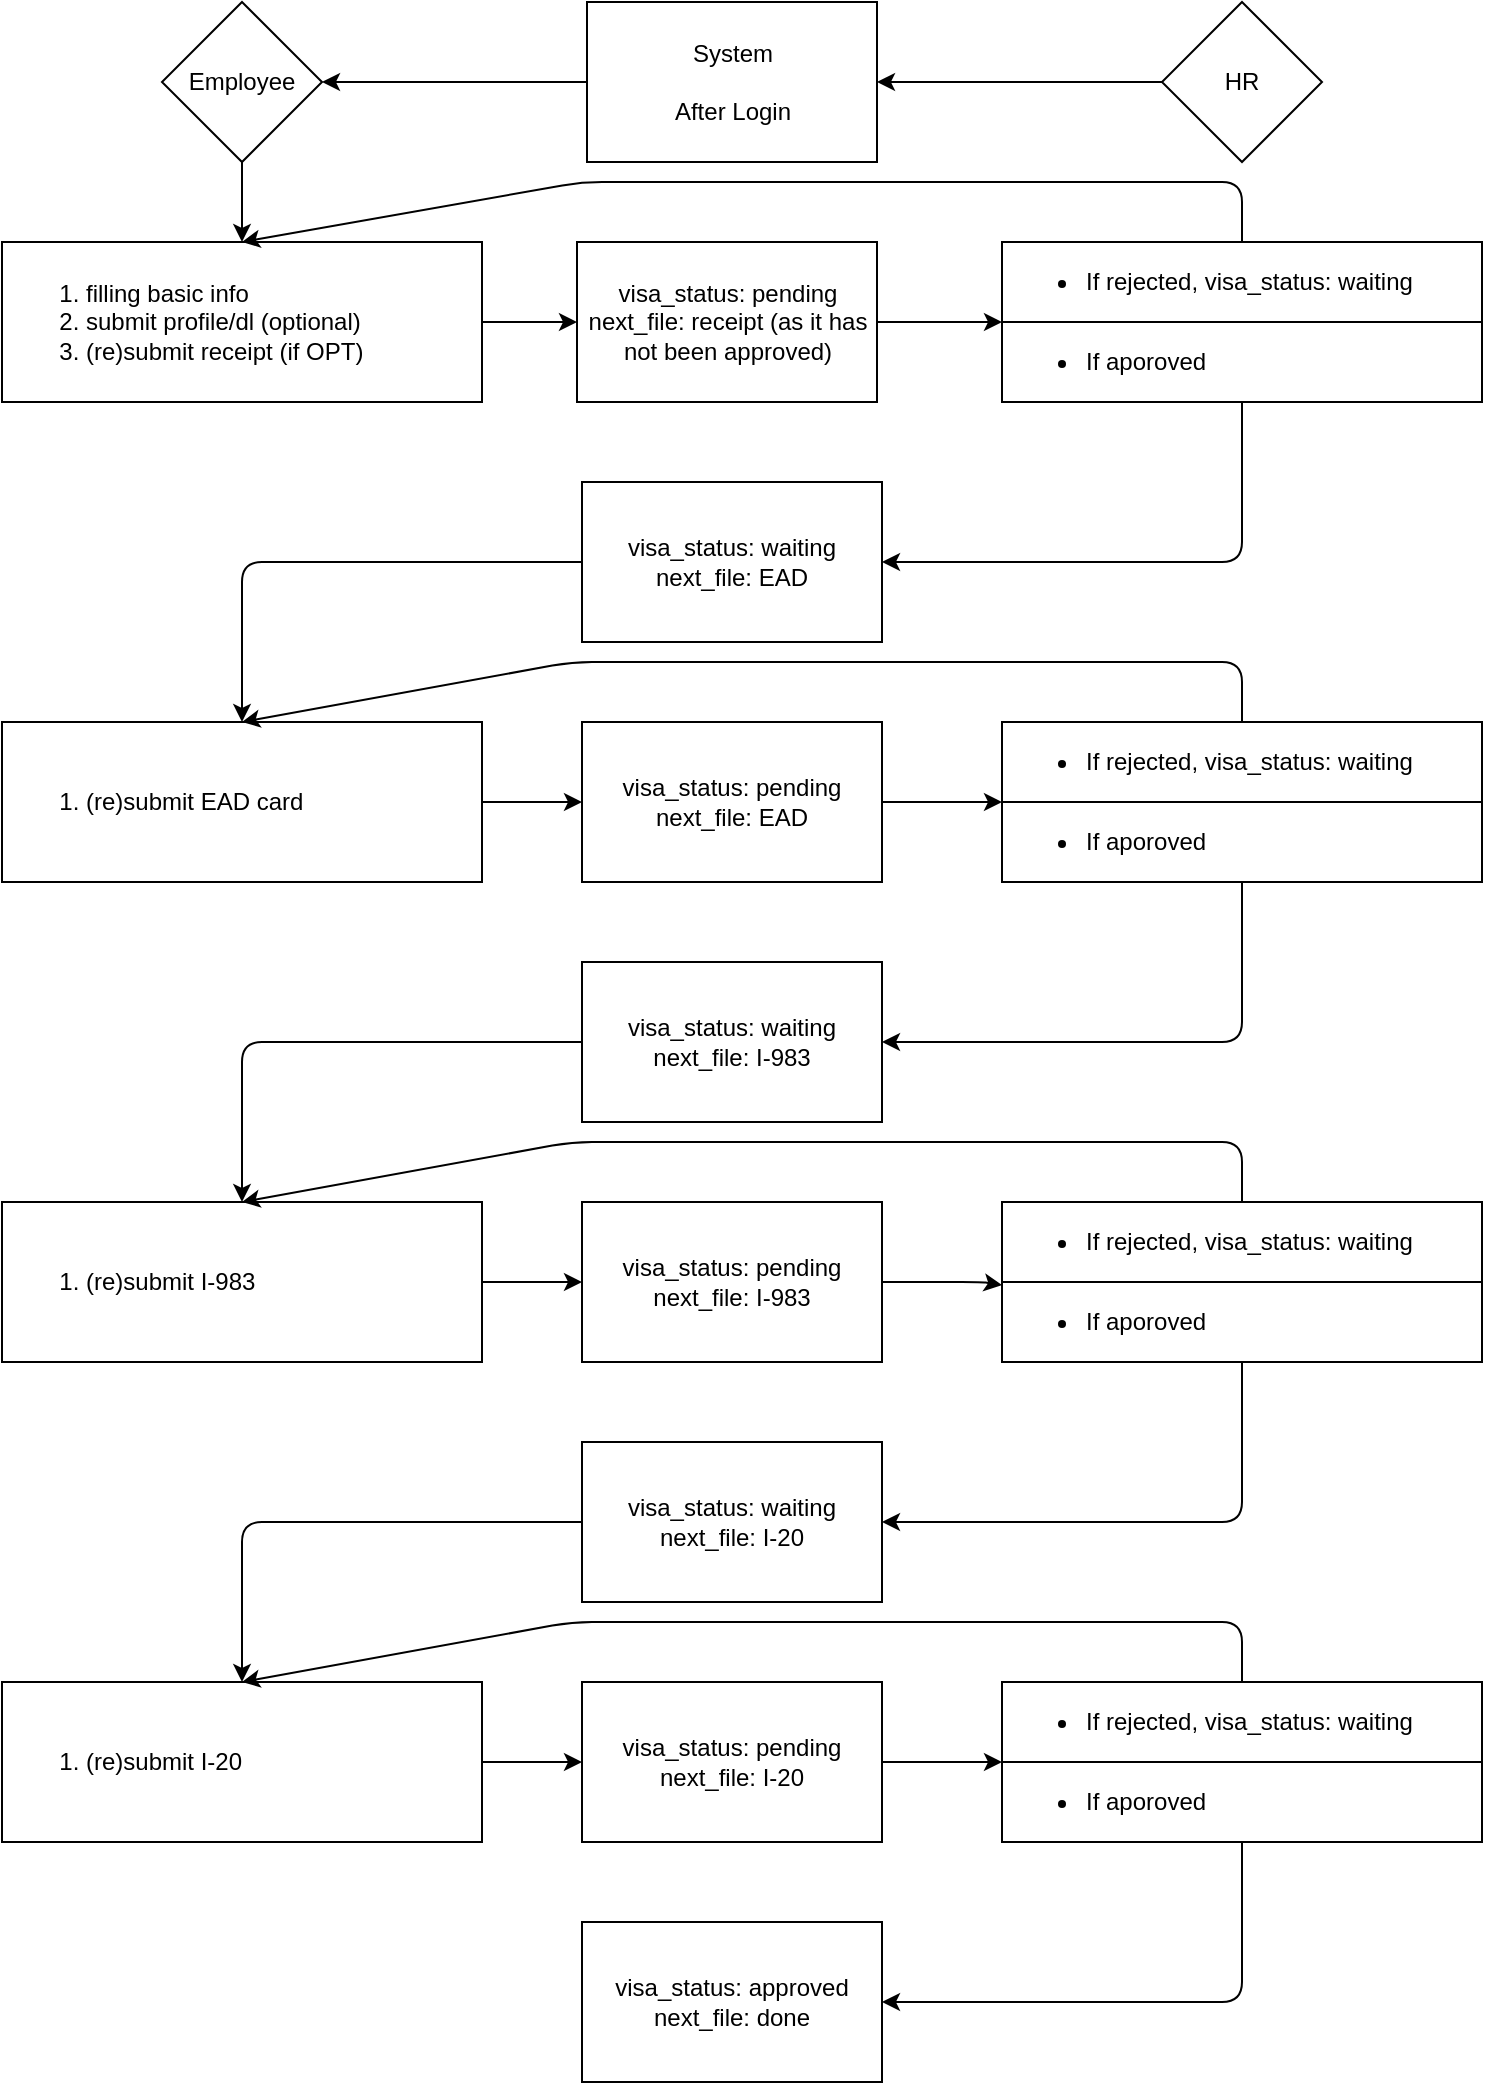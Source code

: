 <mxfile>
    <diagram id="h9Yfr2VO3A21zHWBfzst" name="Page-1">
        <mxGraphModel dx="1129" dy="1076" grid="1" gridSize="10" guides="1" tooltips="1" connect="1" arrows="1" fold="1" page="0" pageScale="1" pageWidth="850" pageHeight="1100" math="0" shadow="0">
            <root>
                <mxCell id="0"/>
                <mxCell id="1" parent="0"/>
                <mxCell id="GwirV1cBtMvRw_F3Jgas-4" style="edgeStyle=none;html=1;entryX=1;entryY=0.5;entryDx=0;entryDy=0;" parent="1" source="2" target="3" edge="1">
                    <mxGeometry relative="1" as="geometry"/>
                </mxCell>
                <mxCell id="2" value="System&lt;br&gt;&lt;br&gt;After Login" style="whiteSpace=wrap;html=1;" parent="1" vertex="1">
                    <mxGeometry x="-67.5" y="-40" width="145" height="80" as="geometry"/>
                </mxCell>
                <mxCell id="GwirV1cBtMvRw_F3Jgas-8" style="edgeStyle=none;html=1;entryX=0.5;entryY=0;entryDx=0;entryDy=0;" parent="1" source="3" target="GwirV1cBtMvRw_F3Jgas-6" edge="1">
                    <mxGeometry relative="1" as="geometry"/>
                </mxCell>
                <mxCell id="3" value="Employee" style="rhombus;whiteSpace=wrap;html=1;" parent="1" vertex="1">
                    <mxGeometry x="-280" y="-40" width="80" height="80" as="geometry"/>
                </mxCell>
                <mxCell id="GwirV1cBtMvRw_F3Jgas-63" style="edgeStyle=none;html=1;entryX=1;entryY=0.5;entryDx=0;entryDy=0;" parent="1" source="4" target="2" edge="1">
                    <mxGeometry relative="1" as="geometry"/>
                </mxCell>
                <mxCell id="4" value="HR" style="rhombus;whiteSpace=wrap;html=1;" parent="1" vertex="1">
                    <mxGeometry x="220" y="-40" width="80" height="80" as="geometry"/>
                </mxCell>
                <mxCell id="GwirV1cBtMvRw_F3Jgas-18" style="edgeStyle=none;html=1;" parent="1" source="GwirV1cBtMvRw_F3Jgas-6" target="GwirV1cBtMvRw_F3Jgas-9" edge="1">
                    <mxGeometry relative="1" as="geometry"/>
                </mxCell>
                <mxCell id="GwirV1cBtMvRw_F3Jgas-6" value="&lt;ol&gt;&lt;li&gt;&lt;span style=&quot;background-color: initial;&quot;&gt;filling basic info&lt;/span&gt;&lt;/li&gt;&lt;li&gt;&lt;span style=&quot;background-color: initial;&quot;&gt;submit profile/dl (optional)&lt;/span&gt;&lt;/li&gt;&lt;li&gt;&lt;span style=&quot;background-color: initial;&quot;&gt;(re)submit receipt (if OPT)&lt;/span&gt;&lt;/li&gt;&lt;/ol&gt;" style="whiteSpace=wrap;html=1;align=left;" parent="1" vertex="1">
                    <mxGeometry x="-360" y="80" width="240" height="80" as="geometry"/>
                </mxCell>
                <mxCell id="GwirV1cBtMvRw_F3Jgas-19" style="edgeStyle=none;html=1;entryX=0;entryY=0;entryDx=0;entryDy=0;" parent="1" source="GwirV1cBtMvRw_F3Jgas-9" target="GwirV1cBtMvRw_F3Jgas-17" edge="1">
                    <mxGeometry relative="1" as="geometry"/>
                </mxCell>
                <mxCell id="GwirV1cBtMvRw_F3Jgas-9" value="visa_status: pending&lt;br&gt;next_file: receipt (as it has not been approved)" style="rounded=0;whiteSpace=wrap;html=1;" parent="1" vertex="1">
                    <mxGeometry x="-72.5" y="80" width="150" height="80" as="geometry"/>
                </mxCell>
                <mxCell id="GwirV1cBtMvRw_F3Jgas-11" value="&lt;ul&gt;&lt;li&gt;If rejected, visa_status: waiting&lt;/li&gt;&lt;/ul&gt;" style="whiteSpace=wrap;html=1;align=left;" parent="1" vertex="1">
                    <mxGeometry x="140" y="80" width="240" height="40" as="geometry"/>
                </mxCell>
                <mxCell id="GwirV1cBtMvRw_F3Jgas-16" value="" style="endArrow=classic;html=1;exitX=0.5;exitY=0;exitDx=0;exitDy=0;entryX=0.5;entryY=0;entryDx=0;entryDy=0;" parent="1" source="GwirV1cBtMvRw_F3Jgas-11" target="GwirV1cBtMvRw_F3Jgas-6" edge="1">
                    <mxGeometry width="50" height="50" relative="1" as="geometry">
                        <mxPoint x="130" y="140" as="sourcePoint"/>
                        <mxPoint x="-210" y="50" as="targetPoint"/>
                        <Array as="points">
                            <mxPoint x="260" y="50"/>
                            <mxPoint x="-70" y="50"/>
                        </Array>
                    </mxGeometry>
                </mxCell>
                <mxCell id="GwirV1cBtMvRw_F3Jgas-17" value="&lt;ul&gt;&lt;li&gt;&lt;span style=&quot;background-color: initial;&quot;&gt;If aporoved&lt;/span&gt;&lt;/li&gt;&lt;/ul&gt;" style="whiteSpace=wrap;html=1;align=left;" parent="1" vertex="1">
                    <mxGeometry x="140" y="120" width="240" height="40" as="geometry"/>
                </mxCell>
                <mxCell id="GwirV1cBtMvRw_F3Jgas-26" value="" style="edgeStyle=none;html=1;" parent="1" source="GwirV1cBtMvRw_F3Jgas-21" target="GwirV1cBtMvRw_F3Jgas-25" edge="1">
                    <mxGeometry relative="1" as="geometry">
                        <Array as="points">
                            <mxPoint x="-240" y="240"/>
                        </Array>
                    </mxGeometry>
                </mxCell>
                <mxCell id="GwirV1cBtMvRw_F3Jgas-21" value="visa_status: waiting&lt;br&gt;next_file: EAD" style="rounded=0;whiteSpace=wrap;html=1;" parent="1" vertex="1">
                    <mxGeometry x="-70" y="200" width="150" height="80" as="geometry"/>
                </mxCell>
                <mxCell id="GwirV1cBtMvRw_F3Jgas-24" value="" style="endArrow=classic;html=1;exitX=0.5;exitY=1;exitDx=0;exitDy=0;entryX=1;entryY=0.5;entryDx=0;entryDy=0;" parent="1" source="GwirV1cBtMvRw_F3Jgas-17" target="GwirV1cBtMvRw_F3Jgas-21" edge="1">
                    <mxGeometry width="50" height="50" relative="1" as="geometry">
                        <mxPoint x="90" y="250" as="sourcePoint"/>
                        <mxPoint x="140" y="200" as="targetPoint"/>
                        <Array as="points">
                            <mxPoint x="260" y="240"/>
                        </Array>
                    </mxGeometry>
                </mxCell>
                <mxCell id="GwirV1cBtMvRw_F3Jgas-28" style="edgeStyle=none;html=1;entryX=0;entryY=0.5;entryDx=0;entryDy=0;" parent="1" source="GwirV1cBtMvRw_F3Jgas-25" target="GwirV1cBtMvRw_F3Jgas-27" edge="1">
                    <mxGeometry relative="1" as="geometry"/>
                </mxCell>
                <mxCell id="GwirV1cBtMvRw_F3Jgas-25" value="&lt;ol&gt;&lt;li&gt;(re)submit EAD card&lt;/li&gt;&lt;/ol&gt;" style="whiteSpace=wrap;html=1;align=left;" parent="1" vertex="1">
                    <mxGeometry x="-360" y="320" width="240" height="80" as="geometry"/>
                </mxCell>
                <mxCell id="GwirV1cBtMvRw_F3Jgas-41" value="" style="edgeStyle=none;html=1;entryX=0;entryY=0;entryDx=0;entryDy=0;" parent="1" source="GwirV1cBtMvRw_F3Jgas-27" target="GwirV1cBtMvRw_F3Jgas-30" edge="1">
                    <mxGeometry relative="1" as="geometry"/>
                </mxCell>
                <mxCell id="GwirV1cBtMvRw_F3Jgas-27" value="visa_status: pending&lt;br&gt;next_file: EAD" style="rounded=0;whiteSpace=wrap;html=1;" parent="1" vertex="1">
                    <mxGeometry x="-70" y="320" width="150" height="80" as="geometry"/>
                </mxCell>
                <mxCell id="GwirV1cBtMvRw_F3Jgas-29" value="&lt;ul&gt;&lt;li&gt;If rejected, visa_status: waiting&lt;/li&gt;&lt;/ul&gt;" style="whiteSpace=wrap;html=1;align=left;" parent="1" vertex="1">
                    <mxGeometry x="140" y="320" width="240" height="40" as="geometry"/>
                </mxCell>
                <mxCell id="GwirV1cBtMvRw_F3Jgas-30" value="&lt;ul&gt;&lt;li&gt;&lt;span style=&quot;background-color: initial;&quot;&gt;If aporoved&lt;/span&gt;&lt;/li&gt;&lt;/ul&gt;" style="whiteSpace=wrap;html=1;align=left;" parent="1" vertex="1">
                    <mxGeometry x="140" y="360" width="240" height="40" as="geometry"/>
                </mxCell>
                <mxCell id="GwirV1cBtMvRw_F3Jgas-31" value="" style="endArrow=classic;html=1;exitX=0.5;exitY=0;exitDx=0;exitDy=0;entryX=0.5;entryY=0;entryDx=0;entryDy=0;entryPerimeter=0;" parent="1" source="GwirV1cBtMvRw_F3Jgas-29" target="GwirV1cBtMvRw_F3Jgas-25" edge="1">
                    <mxGeometry width="50" height="50" relative="1" as="geometry">
                        <mxPoint x="290" y="290" as="sourcePoint"/>
                        <mxPoint x="-200" y="300" as="targetPoint"/>
                        <Array as="points">
                            <mxPoint x="260" y="290"/>
                            <mxPoint x="-75" y="290"/>
                        </Array>
                    </mxGeometry>
                </mxCell>
                <mxCell id="GwirV1cBtMvRw_F3Jgas-32" value="" style="edgeStyle=none;html=1;" parent="1" source="GwirV1cBtMvRw_F3Jgas-33" target="GwirV1cBtMvRw_F3Jgas-36" edge="1">
                    <mxGeometry relative="1" as="geometry">
                        <Array as="points">
                            <mxPoint x="-240" y="480"/>
                        </Array>
                    </mxGeometry>
                </mxCell>
                <mxCell id="GwirV1cBtMvRw_F3Jgas-33" value="visa_status: waiting&lt;br&gt;next_file: I-983" style="rounded=0;whiteSpace=wrap;html=1;" parent="1" vertex="1">
                    <mxGeometry x="-70" y="440" width="150" height="80" as="geometry"/>
                </mxCell>
                <mxCell id="GwirV1cBtMvRw_F3Jgas-34" value="" style="endArrow=classic;html=1;entryX=1;entryY=0.5;entryDx=0;entryDy=0;" parent="1" source="GwirV1cBtMvRw_F3Jgas-30" target="GwirV1cBtMvRw_F3Jgas-33" edge="1">
                    <mxGeometry width="50" height="50" relative="1" as="geometry">
                        <mxPoint x="260" y="400" as="sourcePoint"/>
                        <mxPoint x="140" y="440" as="targetPoint"/>
                        <Array as="points">
                            <mxPoint x="260" y="480"/>
                        </Array>
                    </mxGeometry>
                </mxCell>
                <mxCell id="GwirV1cBtMvRw_F3Jgas-35" style="edgeStyle=none;html=1;entryX=0;entryY=0.5;entryDx=0;entryDy=0;" parent="1" source="GwirV1cBtMvRw_F3Jgas-36" target="GwirV1cBtMvRw_F3Jgas-37" edge="1">
                    <mxGeometry relative="1" as="geometry"/>
                </mxCell>
                <mxCell id="GwirV1cBtMvRw_F3Jgas-36" value="&lt;ol&gt;&lt;li&gt;(re)submit I-983&lt;/li&gt;&lt;/ol&gt;" style="whiteSpace=wrap;html=1;align=left;" parent="1" vertex="1">
                    <mxGeometry x="-360" y="560" width="240" height="80" as="geometry"/>
                </mxCell>
                <mxCell id="GwirV1cBtMvRw_F3Jgas-42" value="" style="edgeStyle=none;html=1;" parent="1" source="GwirV1cBtMvRw_F3Jgas-37" target="GwirV1cBtMvRw_F3Jgas-39" edge="1">
                    <mxGeometry relative="1" as="geometry">
                        <Array as="points">
                            <mxPoint x="130" y="600"/>
                        </Array>
                    </mxGeometry>
                </mxCell>
                <mxCell id="GwirV1cBtMvRw_F3Jgas-37" value="visa_status: pending&lt;br&gt;next_file: I-983" style="rounded=0;whiteSpace=wrap;html=1;" parent="1" vertex="1">
                    <mxGeometry x="-70" y="560" width="150" height="80" as="geometry"/>
                </mxCell>
                <mxCell id="GwirV1cBtMvRw_F3Jgas-38" value="&lt;ul&gt;&lt;li&gt;If rejected, visa_status: waiting&lt;/li&gt;&lt;/ul&gt;" style="whiteSpace=wrap;html=1;align=left;" parent="1" vertex="1">
                    <mxGeometry x="140" y="560" width="240" height="40" as="geometry"/>
                </mxCell>
                <mxCell id="GwirV1cBtMvRw_F3Jgas-39" value="&lt;ul&gt;&lt;li&gt;&lt;span style=&quot;background-color: initial;&quot;&gt;If aporoved&lt;/span&gt;&lt;/li&gt;&lt;/ul&gt;" style="whiteSpace=wrap;html=1;align=left;" parent="1" vertex="1">
                    <mxGeometry x="140" y="600" width="240" height="40" as="geometry"/>
                </mxCell>
                <mxCell id="GwirV1cBtMvRw_F3Jgas-40" value="" style="endArrow=classic;html=1;exitX=0.5;exitY=0;exitDx=0;exitDy=0;entryX=0.5;entryY=0;entryDx=0;entryDy=0;entryPerimeter=0;" parent="1" source="GwirV1cBtMvRw_F3Jgas-38" target="GwirV1cBtMvRw_F3Jgas-36" edge="1">
                    <mxGeometry width="50" height="50" relative="1" as="geometry">
                        <mxPoint x="290" y="530" as="sourcePoint"/>
                        <mxPoint x="-200" y="540" as="targetPoint"/>
                        <Array as="points">
                            <mxPoint x="260" y="530"/>
                            <mxPoint x="-75" y="530"/>
                        </Array>
                    </mxGeometry>
                </mxCell>
                <mxCell id="GwirV1cBtMvRw_F3Jgas-43" value="" style="edgeStyle=none;html=1;" parent="1" source="GwirV1cBtMvRw_F3Jgas-44" target="GwirV1cBtMvRw_F3Jgas-47" edge="1">
                    <mxGeometry relative="1" as="geometry">
                        <Array as="points">
                            <mxPoint x="-240" y="720"/>
                        </Array>
                    </mxGeometry>
                </mxCell>
                <mxCell id="GwirV1cBtMvRw_F3Jgas-44" value="visa_status: waiting&lt;br&gt;next_file: I-20" style="rounded=0;whiteSpace=wrap;html=1;" parent="1" vertex="1">
                    <mxGeometry x="-70" y="680" width="150" height="80" as="geometry"/>
                </mxCell>
                <mxCell id="GwirV1cBtMvRw_F3Jgas-45" value="" style="endArrow=classic;html=1;entryX=1;entryY=0.5;entryDx=0;entryDy=0;" parent="1" source="GwirV1cBtMvRw_F3Jgas-39" target="GwirV1cBtMvRw_F3Jgas-44" edge="1">
                    <mxGeometry width="50" height="50" relative="1" as="geometry">
                        <mxPoint x="260" y="640" as="sourcePoint"/>
                        <mxPoint x="140" y="680" as="targetPoint"/>
                        <Array as="points">
                            <mxPoint x="260" y="720"/>
                        </Array>
                    </mxGeometry>
                </mxCell>
                <mxCell id="GwirV1cBtMvRw_F3Jgas-46" style="edgeStyle=none;html=1;entryX=0;entryY=0.5;entryDx=0;entryDy=0;" parent="1" source="GwirV1cBtMvRw_F3Jgas-47" target="GwirV1cBtMvRw_F3Jgas-49" edge="1">
                    <mxGeometry relative="1" as="geometry"/>
                </mxCell>
                <mxCell id="GwirV1cBtMvRw_F3Jgas-47" value="&lt;ol&gt;&lt;li&gt;(re)submit I-20&lt;/li&gt;&lt;/ol&gt;" style="whiteSpace=wrap;html=1;align=left;" parent="1" vertex="1">
                    <mxGeometry x="-360" y="800" width="240" height="80" as="geometry"/>
                </mxCell>
                <mxCell id="GwirV1cBtMvRw_F3Jgas-48" value="" style="edgeStyle=none;html=1;entryX=0;entryY=0;entryDx=0;entryDy=0;" parent="1" source="GwirV1cBtMvRw_F3Jgas-49" target="GwirV1cBtMvRw_F3Jgas-51" edge="1">
                    <mxGeometry relative="1" as="geometry"/>
                </mxCell>
                <mxCell id="GwirV1cBtMvRw_F3Jgas-49" value="visa_status: pending&lt;br&gt;next_file: I-20" style="rounded=0;whiteSpace=wrap;html=1;" parent="1" vertex="1">
                    <mxGeometry x="-70" y="800" width="150" height="80" as="geometry"/>
                </mxCell>
                <mxCell id="GwirV1cBtMvRw_F3Jgas-50" value="&lt;ul&gt;&lt;li&gt;If rejected, visa_status: waiting&lt;/li&gt;&lt;/ul&gt;" style="whiteSpace=wrap;html=1;align=left;" parent="1" vertex="1">
                    <mxGeometry x="140" y="800" width="240" height="40" as="geometry"/>
                </mxCell>
                <mxCell id="GwirV1cBtMvRw_F3Jgas-51" value="&lt;ul&gt;&lt;li&gt;&lt;span style=&quot;background-color: initial;&quot;&gt;If aporoved&lt;/span&gt;&lt;/li&gt;&lt;/ul&gt;" style="whiteSpace=wrap;html=1;align=left;" parent="1" vertex="1">
                    <mxGeometry x="140" y="840" width="240" height="40" as="geometry"/>
                </mxCell>
                <mxCell id="GwirV1cBtMvRw_F3Jgas-52" value="" style="endArrow=classic;html=1;exitX=0.5;exitY=0;exitDx=0;exitDy=0;entryX=0.5;entryY=0;entryDx=0;entryDy=0;entryPerimeter=0;" parent="1" source="GwirV1cBtMvRw_F3Jgas-50" target="GwirV1cBtMvRw_F3Jgas-47" edge="1">
                    <mxGeometry width="50" height="50" relative="1" as="geometry">
                        <mxPoint x="290" y="770" as="sourcePoint"/>
                        <mxPoint x="-200" y="780" as="targetPoint"/>
                        <Array as="points">
                            <mxPoint x="260" y="770"/>
                            <mxPoint x="-75" y="770"/>
                        </Array>
                    </mxGeometry>
                </mxCell>
                <mxCell id="GwirV1cBtMvRw_F3Jgas-54" value="visa_status: approved&lt;br&gt;next_file: done" style="rounded=0;whiteSpace=wrap;html=1;" parent="1" vertex="1">
                    <mxGeometry x="-70" y="920" width="150" height="80" as="geometry"/>
                </mxCell>
                <mxCell id="GwirV1cBtMvRw_F3Jgas-55" value="" style="endArrow=classic;html=1;entryX=1;entryY=0.5;entryDx=0;entryDy=0;" parent="1" source="GwirV1cBtMvRw_F3Jgas-51" target="GwirV1cBtMvRw_F3Jgas-54" edge="1">
                    <mxGeometry width="50" height="50" relative="1" as="geometry">
                        <mxPoint x="260" y="880" as="sourcePoint"/>
                        <mxPoint x="140" y="920" as="targetPoint"/>
                        <Array as="points">
                            <mxPoint x="260" y="960"/>
                        </Array>
                    </mxGeometry>
                </mxCell>
            </root>
        </mxGraphModel>
    </diagram>
</mxfile>